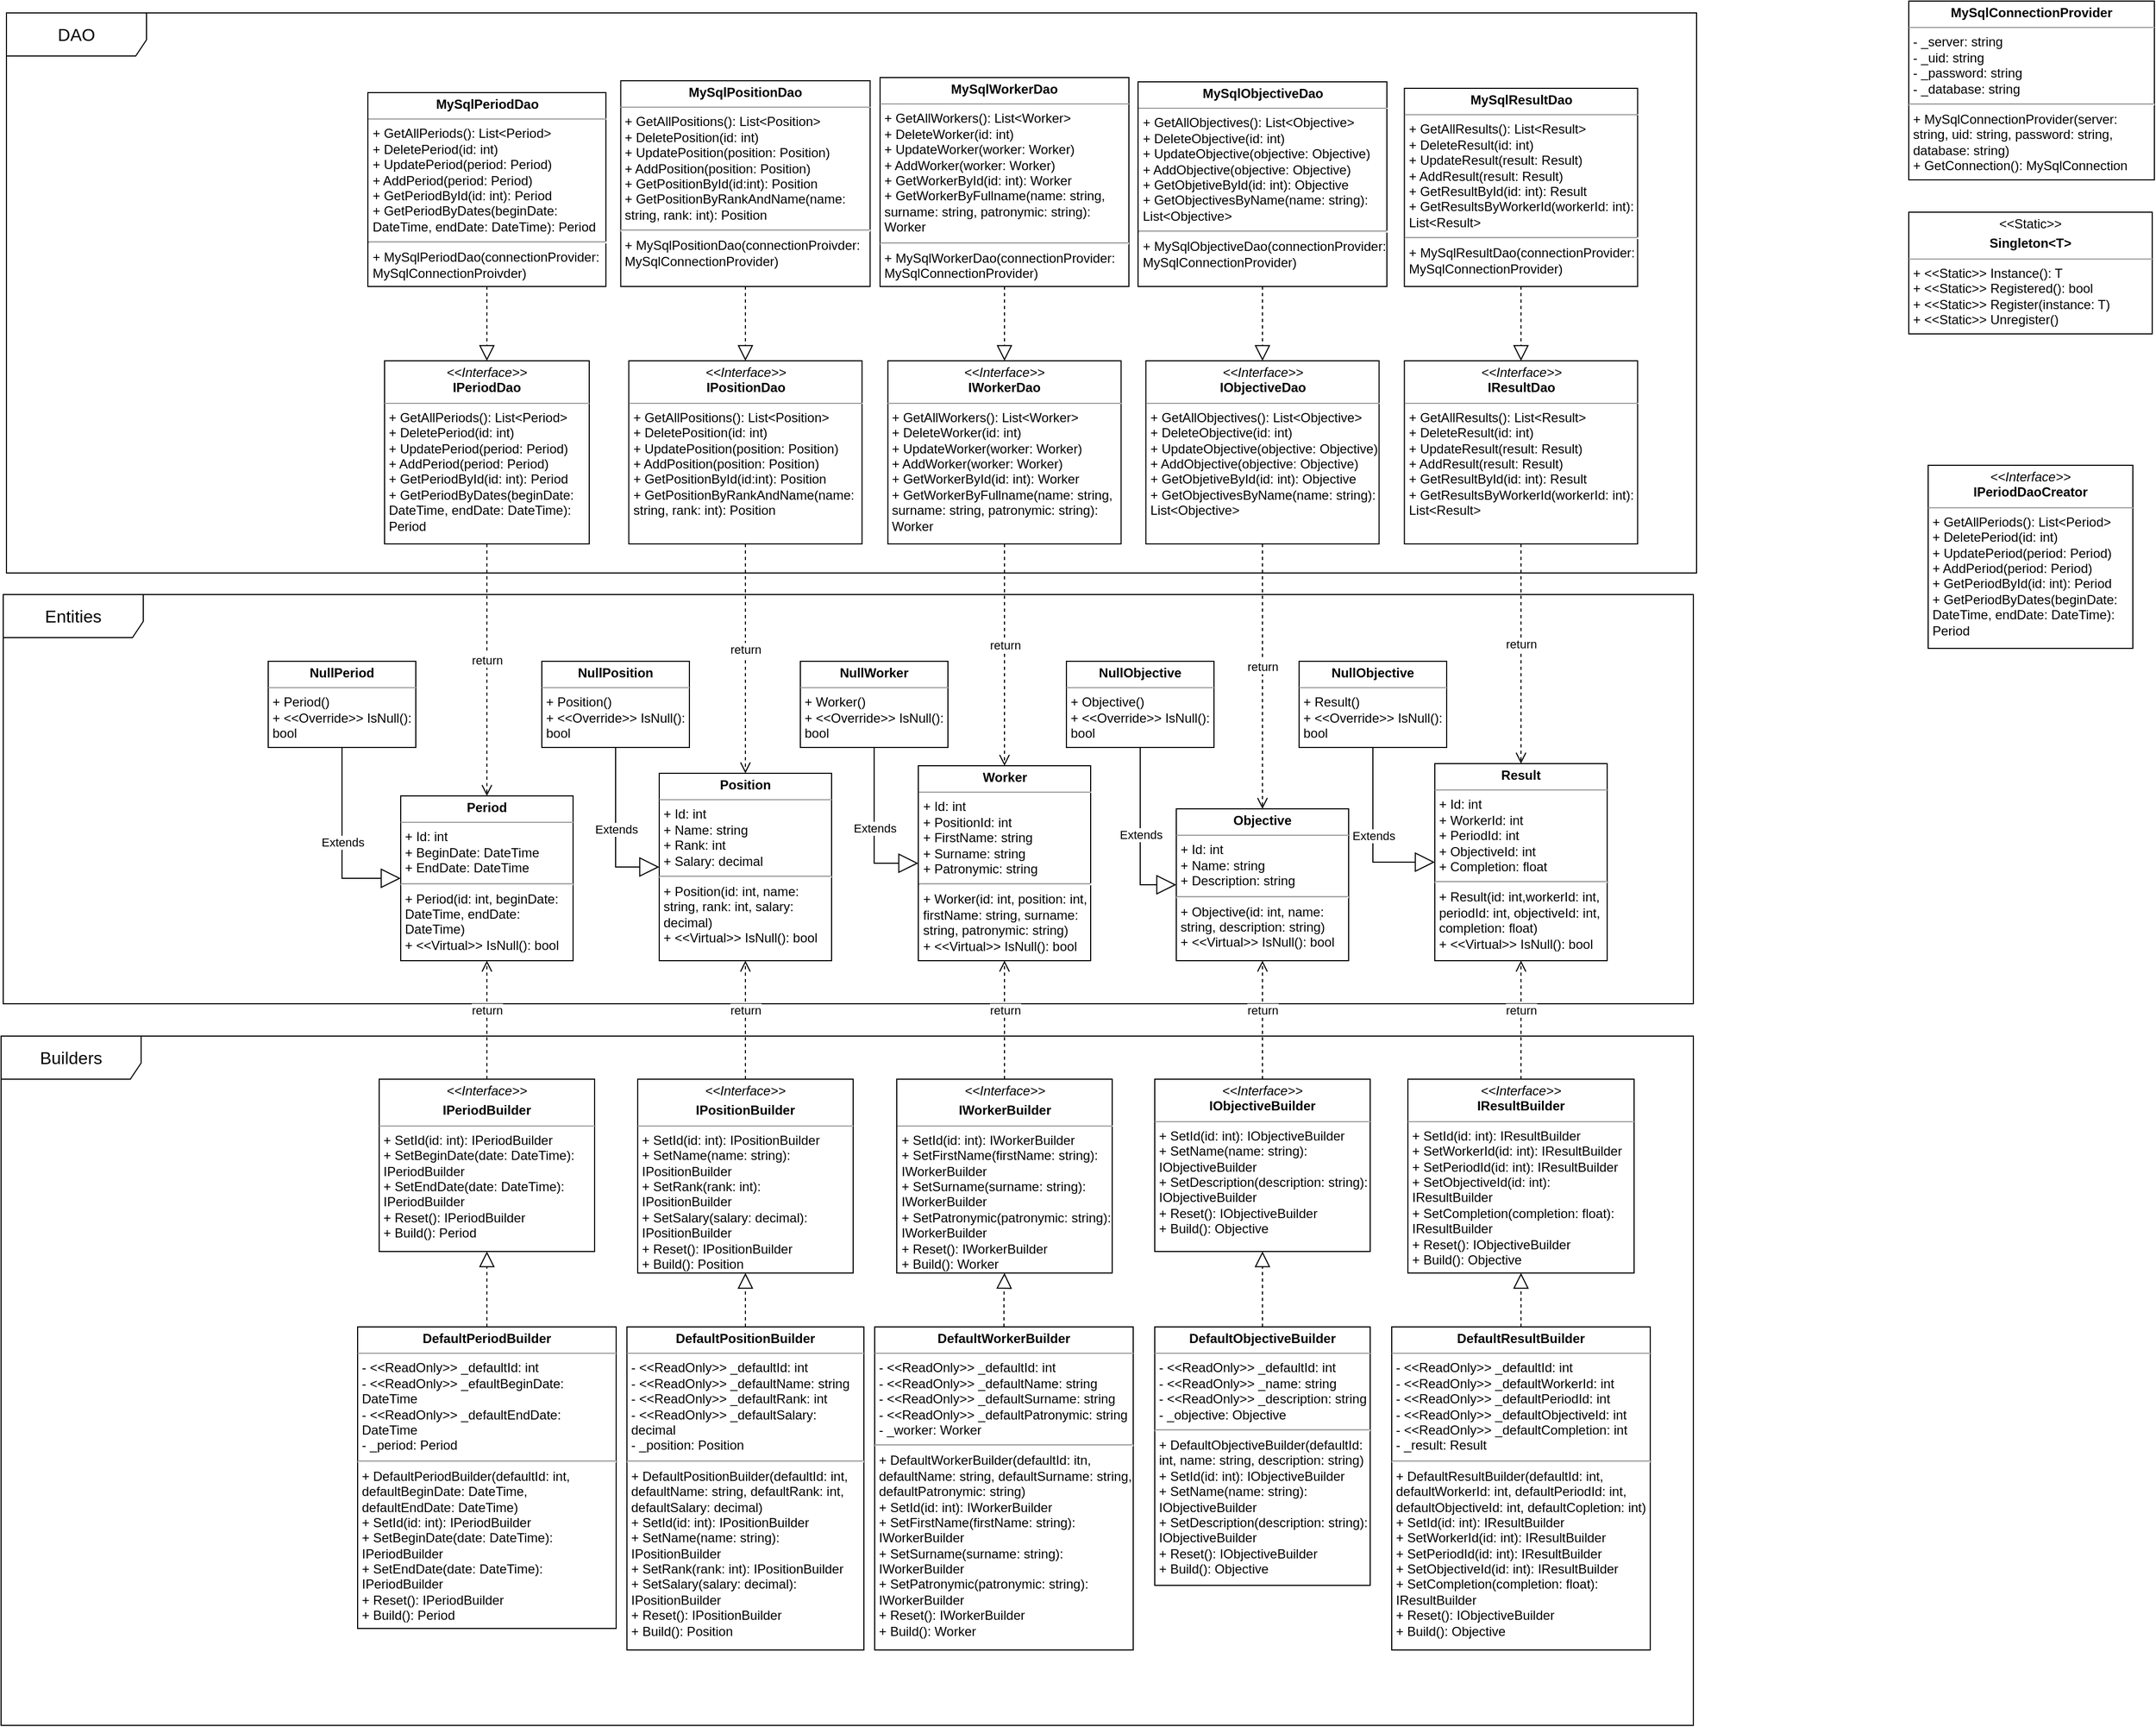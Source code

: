 <mxfile version="22.1.11" type="github">
  <diagram name="Страница — 1" id="qih0HeVdHAn_B9oH8GBS">
    <mxGraphModel dx="1185" dy="1801" grid="1" gridSize="10" guides="1" tooltips="1" connect="1" arrows="1" fold="1" page="1" pageScale="1" pageWidth="827" pageHeight="1169" math="0" shadow="0">
      <root>
        <mxCell id="0" />
        <mxCell id="1" parent="0" />
        <mxCell id="z6ik7qYl1S37W0Bwtu2p-1" value="&lt;font style=&quot;font-size: 16px;&quot;&gt;Entities&lt;/font&gt;" style="shape=umlFrame;whiteSpace=wrap;html=1;pointerEvents=0;width=130;height=40;" parent="1" vertex="1">
          <mxGeometry x="31" y="-10" width="1569" height="380" as="geometry" />
        </mxCell>
        <mxCell id="z6ik7qYl1S37W0Bwtu2p-2" value="&lt;p style=&quot;margin:0px;margin-top:4px;text-align:center;&quot;&gt;&lt;b&gt;Period&lt;/b&gt;&lt;/p&gt;&lt;hr size=&quot;1&quot;&gt;&lt;p style=&quot;margin:0px;margin-left:4px;&quot;&gt;+ Id: int&lt;/p&gt;&lt;p style=&quot;margin:0px;margin-left:4px;&quot;&gt;+ BeginDate: DateTime&lt;/p&gt;&lt;p style=&quot;margin:0px;margin-left:4px;&quot;&gt;+ EndDate: DateTime&lt;/p&gt;&lt;hr&gt;&lt;p style=&quot;margin:0px;margin-left:4px;&quot;&gt;+ Period(id: int, beginDate: DateTime, endDate: DateTime)&lt;/p&gt;&lt;p style=&quot;margin:0px;margin-left:4px;&quot;&gt;+ &amp;lt;&amp;lt;Virtual&amp;gt;&amp;gt; IsNull(): bool&lt;/p&gt;" style="verticalAlign=top;align=left;overflow=fill;fontSize=12;fontFamily=Helvetica;html=1;whiteSpace=wrap;" parent="1" vertex="1">
          <mxGeometry x="400" y="177" width="160" height="153" as="geometry" />
        </mxCell>
        <mxCell id="z6ik7qYl1S37W0Bwtu2p-3" value="&lt;p style=&quot;margin:0px;margin-top:4px;text-align:center;&quot;&gt;&lt;b&gt;Position&lt;/b&gt;&lt;/p&gt;&lt;hr size=&quot;1&quot;&gt;&lt;p style=&quot;margin:0px;margin-left:4px;&quot;&gt;+ Id: int&lt;/p&gt;&lt;p style=&quot;margin:0px;margin-left:4px;&quot;&gt;+ Name: string&lt;/p&gt;&lt;p style=&quot;margin:0px;margin-left:4px;&quot;&gt;+ Rank: int&lt;/p&gt;&lt;p style=&quot;margin:0px;margin-left:4px;&quot;&gt;+ Salary: decimal&lt;/p&gt;&lt;hr&gt;&lt;p style=&quot;margin:0px;margin-left:4px;&quot;&gt;+ Position(id: int, name: string, rank: int, salary: decimal)&lt;/p&gt;&lt;p style=&quot;margin:0px;margin-left:4px;&quot;&gt;+ &amp;lt;&amp;lt;Virtual&amp;gt;&amp;gt; IsNull(): bool&lt;/p&gt;" style="verticalAlign=top;align=left;overflow=fill;fontSize=12;fontFamily=Helvetica;html=1;whiteSpace=wrap;" parent="1" vertex="1">
          <mxGeometry x="640" y="156" width="160" height="174" as="geometry" />
        </mxCell>
        <mxCell id="z6ik7qYl1S37W0Bwtu2p-4" value="&lt;p style=&quot;margin:0px;margin-top:4px;text-align:center;&quot;&gt;&lt;b&gt;Objective&lt;/b&gt;&lt;/p&gt;&lt;hr size=&quot;1&quot;&gt;&lt;p style=&quot;margin:0px;margin-left:4px;&quot;&gt;+ Id: int&lt;/p&gt;&lt;p style=&quot;margin:0px;margin-left:4px;&quot;&gt;+ Name: string&lt;/p&gt;&lt;p style=&quot;margin:0px;margin-left:4px;&quot;&gt;+ Description: string&lt;/p&gt;&lt;hr&gt;&lt;p style=&quot;margin:0px;margin-left:4px;&quot;&gt;+ Objective(id: int, name: string, description: string)&lt;/p&gt;&lt;p style=&quot;margin:0px;margin-left:4px;&quot;&gt;+ &amp;lt;&amp;lt;Virtual&amp;gt;&amp;gt; IsNull(): bool&lt;/p&gt;&lt;p style=&quot;margin:0px;margin-left:4px;&quot;&gt;&lt;br&gt;&lt;/p&gt;" style="verticalAlign=top;align=left;overflow=fill;fontSize=12;fontFamily=Helvetica;html=1;whiteSpace=wrap;" parent="1" vertex="1">
          <mxGeometry x="1120" y="189" width="160" height="141" as="geometry" />
        </mxCell>
        <mxCell id="z6ik7qYl1S37W0Bwtu2p-5" value="&lt;p style=&quot;margin:0px;margin-top:4px;text-align:center;&quot;&gt;&lt;b&gt;Worker&lt;/b&gt;&lt;/p&gt;&lt;hr size=&quot;1&quot;&gt;&lt;p style=&quot;margin:0px;margin-left:4px;&quot;&gt;+ Id: int&lt;/p&gt;&lt;p style=&quot;margin:0px;margin-left:4px;&quot;&gt;+ PositionId: int&lt;/p&gt;&lt;p style=&quot;margin:0px;margin-left:4px;&quot;&gt;+ FirstName: string&lt;/p&gt;&lt;p style=&quot;margin:0px;margin-left:4px;&quot;&gt;+ Surname: string&lt;/p&gt;&lt;p style=&quot;margin:0px;margin-left:4px;&quot;&gt;+ Patronymic: string&lt;/p&gt;&lt;hr&gt;&lt;p style=&quot;margin:0px;margin-left:4px;&quot;&gt;+ Worker(id: int, position: int, firstName: string, surname: string, patronymic: string)&lt;/p&gt;&lt;p style=&quot;margin:0px;margin-left:4px;&quot;&gt;+ &amp;lt;&amp;lt;Virtual&amp;gt;&amp;gt; IsNull(): bool&lt;/p&gt;" style="verticalAlign=top;align=left;overflow=fill;fontSize=12;fontFamily=Helvetica;html=1;whiteSpace=wrap;" parent="1" vertex="1">
          <mxGeometry x="880.5" y="149" width="160" height="181" as="geometry" />
        </mxCell>
        <mxCell id="z6ik7qYl1S37W0Bwtu2p-6" value="&lt;font style=&quot;font-size: 16px;&quot;&gt;Builders&lt;/font&gt;" style="shape=umlFrame;whiteSpace=wrap;html=1;pointerEvents=0;width=130;height=40;" parent="1" vertex="1">
          <mxGeometry x="29" y="400" width="1571" height="640" as="geometry" />
        </mxCell>
        <mxCell id="z6ik7qYl1S37W0Bwtu2p-7" value="&lt;p style=&quot;margin:0px;margin-top:4px;text-align:center;&quot;&gt;&lt;i style=&quot;border-color: var(--border-color);&quot;&gt;&amp;lt;&amp;lt;Interface&amp;gt;&amp;gt;&lt;/i&gt;&lt;b&gt;&lt;br&gt;&lt;/b&gt;&lt;/p&gt;&lt;p style=&quot;margin:0px;margin-top:4px;text-align:center;&quot;&gt;&lt;b&gt;IPeriodBuilder&lt;/b&gt;&lt;/p&gt;&lt;hr size=&quot;1&quot;&gt;&lt;p style=&quot;margin:0px;margin-left:4px;&quot;&gt;+ SetId(id: int): IPeriodBuilder&lt;/p&gt;&lt;p style=&quot;margin:0px;margin-left:4px;&quot;&gt;+ SetBeginDate(date: DateTime): IPeriodBuilder&lt;/p&gt;&lt;p style=&quot;margin:0px;margin-left:4px;&quot;&gt;+ SetEndDate(date: DateTime): IPeriodBuilder&lt;/p&gt;&lt;p style=&quot;margin:0px;margin-left:4px;&quot;&gt;+ Reset(): IPeriodBuilder&lt;/p&gt;&lt;p style=&quot;margin:0px;margin-left:4px;&quot;&gt;+ Build(): Period&lt;/p&gt;" style="verticalAlign=top;align=left;overflow=fill;fontSize=12;fontFamily=Helvetica;html=1;whiteSpace=wrap;" parent="1" vertex="1">
          <mxGeometry x="380" y="440" width="200" height="160" as="geometry" />
        </mxCell>
        <mxCell id="z6ik7qYl1S37W0Bwtu2p-8" value="&lt;p style=&quot;margin:0px;margin-top:4px;text-align:center;&quot;&gt;&lt;i style=&quot;border-color: var(--border-color);&quot;&gt;&amp;lt;&amp;lt;Interface&amp;gt;&amp;gt;&lt;/i&gt;&lt;b&gt;&lt;br&gt;&lt;/b&gt;&lt;/p&gt;&lt;p style=&quot;margin:0px;margin-top:4px;text-align:center;&quot;&gt;&lt;b&gt;IPositionBuilder&lt;/b&gt;&lt;/p&gt;&lt;hr size=&quot;1&quot;&gt;&lt;p style=&quot;margin:0px;margin-left:4px;&quot;&gt;+ SetId(id: int): IPositionBuilder&lt;/p&gt;&lt;p style=&quot;margin:0px;margin-left:4px;&quot;&gt;+ SetName(name: string): IPositionBuilder&lt;/p&gt;&lt;p style=&quot;margin:0px;margin-left:4px;&quot;&gt;+ SetRank(rank: int): IPositionBuilder&lt;/p&gt;&lt;p style=&quot;margin:0px;margin-left:4px;&quot;&gt;+ SetSalary(salary: decimal): IPositionBuilder&lt;/p&gt;&lt;p style=&quot;margin:0px;margin-left:4px;&quot;&gt;+ Reset(): IPositionBuilder&lt;/p&gt;&lt;p style=&quot;margin:0px;margin-left:4px;&quot;&gt;+ Build(): Position&lt;/p&gt;" style="verticalAlign=top;align=left;overflow=fill;fontSize=12;fontFamily=Helvetica;html=1;whiteSpace=wrap;" parent="1" vertex="1">
          <mxGeometry x="620" y="440" width="200" height="180" as="geometry" />
        </mxCell>
        <mxCell id="z6ik7qYl1S37W0Bwtu2p-9" value="return" style="html=1;verticalAlign=bottom;endArrow=open;dashed=1;endSize=8;rounded=0;exitX=0.5;exitY=0;exitDx=0;exitDy=0;entryX=0.5;entryY=1;entryDx=0;entryDy=0;edgeStyle=orthogonalEdgeStyle;" parent="1" source="z6ik7qYl1S37W0Bwtu2p-7" target="z6ik7qYl1S37W0Bwtu2p-2" edge="1">
          <mxGeometry relative="1" as="geometry">
            <mxPoint x="450" y="370" as="sourcePoint" />
            <mxPoint x="370" y="370" as="targetPoint" />
          </mxGeometry>
        </mxCell>
        <mxCell id="z6ik7qYl1S37W0Bwtu2p-10" value="&lt;p style=&quot;margin:0px;margin-top:4px;text-align:center;&quot;&gt;&lt;i style=&quot;border-color: var(--border-color);&quot;&gt;&amp;lt;&amp;lt;Interface&amp;gt;&amp;gt;&lt;/i&gt;&lt;b&gt;&lt;br&gt;&lt;/b&gt;&lt;/p&gt;&lt;p style=&quot;margin:0px;margin-top:4px;text-align:center;&quot;&gt;&lt;b&gt;IWorkerBuilder&lt;/b&gt;&lt;/p&gt;&lt;hr size=&quot;1&quot;&gt;&lt;p style=&quot;margin:0px;margin-left:4px;&quot;&gt;+ SetId(id: int): IWorkerBuilder&lt;/p&gt;&lt;p style=&quot;margin:0px;margin-left:4px;&quot;&gt;+ SetFirstName(firstName: string): IWorkerBuilder&lt;/p&gt;&lt;p style=&quot;margin:0px;margin-left:4px;&quot;&gt;+ SetSurname(surname: string): IWorkerBuilder&lt;/p&gt;&lt;p style=&quot;margin:0px;margin-left:4px;&quot;&gt;+ SetPatronymic(patronymic: string): IWorkerBuilder&lt;/p&gt;&lt;p style=&quot;margin:0px;margin-left:4px;&quot;&gt;+ Reset(): IWorkerBuilder&lt;/p&gt;&lt;p style=&quot;margin:0px;margin-left:4px;&quot;&gt;+ Build(): Worker&lt;/p&gt;" style="verticalAlign=top;align=left;overflow=fill;fontSize=12;fontFamily=Helvetica;html=1;whiteSpace=wrap;" parent="1" vertex="1">
          <mxGeometry x="860.5" y="440" width="200" height="180" as="geometry" />
        </mxCell>
        <mxCell id="z6ik7qYl1S37W0Bwtu2p-11" value="&lt;p style=&quot;margin:0px;margin-top:4px;text-align:center;&quot;&gt;&lt;i&gt;&amp;lt;&amp;lt;Interface&amp;gt;&amp;gt;&lt;/i&gt;&lt;br&gt;&lt;b&gt;IObjectiveBuilder&lt;/b&gt;&lt;/p&gt;&lt;hr size=&quot;1&quot;&gt;&lt;p style=&quot;margin:0px;margin-left:4px;&quot;&gt;+ SetId(id: int): IObjectiveBuilder&lt;/p&gt;&lt;p style=&quot;margin:0px;margin-left:4px;&quot;&gt;+ SetName(name: string): IObjectiveBuilder&amp;nbsp;&lt;/p&gt;&lt;p style=&quot;margin:0px;margin-left:4px;&quot;&gt;+ SetDescription(description: string): IObjectiveBuilder&lt;/p&gt;&lt;p style=&quot;margin:0px;margin-left:4px;&quot;&gt;+ Reset(): IObjectiveBuilder&lt;/p&gt;&lt;p style=&quot;margin:0px;margin-left:4px;&quot;&gt;+ Build(): Objective&lt;/p&gt;" style="verticalAlign=top;align=left;overflow=fill;fontSize=12;fontFamily=Helvetica;html=1;whiteSpace=wrap;" parent="1" vertex="1">
          <mxGeometry x="1100" y="440" width="200" height="160" as="geometry" />
        </mxCell>
        <mxCell id="z6ik7qYl1S37W0Bwtu2p-12" value="return" style="html=1;verticalAlign=bottom;endArrow=open;dashed=1;endSize=8;rounded=0;entryX=0.5;entryY=1;entryDx=0;entryDy=0;exitX=0.5;exitY=0;exitDx=0;exitDy=0;edgeStyle=orthogonalEdgeStyle;" parent="1" source="z6ik7qYl1S37W0Bwtu2p-8" target="z6ik7qYl1S37W0Bwtu2p-3" edge="1">
          <mxGeometry relative="1" as="geometry">
            <mxPoint x="770" y="380" as="sourcePoint" />
            <mxPoint x="690" y="380" as="targetPoint" />
          </mxGeometry>
        </mxCell>
        <mxCell id="z6ik7qYl1S37W0Bwtu2p-13" value="return" style="html=1;verticalAlign=bottom;endArrow=open;dashed=1;endSize=8;rounded=0;entryX=0.5;entryY=1;entryDx=0;entryDy=0;exitX=0.5;exitY=0;exitDx=0;exitDy=0;edgeStyle=orthogonalEdgeStyle;" parent="1" source="z6ik7qYl1S37W0Bwtu2p-10" target="z6ik7qYl1S37W0Bwtu2p-5" edge="1">
          <mxGeometry relative="1" as="geometry">
            <mxPoint x="1100" y="370" as="sourcePoint" />
            <mxPoint x="1020" y="370" as="targetPoint" />
          </mxGeometry>
        </mxCell>
        <mxCell id="z6ik7qYl1S37W0Bwtu2p-17" value="return" style="html=1;verticalAlign=bottom;endArrow=open;dashed=1;endSize=8;rounded=0;entryX=0.5;entryY=1;entryDx=0;entryDy=0;exitX=0.5;exitY=0;exitDx=0;exitDy=0;edgeStyle=orthogonalEdgeStyle;" parent="1" source="z6ik7qYl1S37W0Bwtu2p-11" target="z6ik7qYl1S37W0Bwtu2p-4" edge="1">
          <mxGeometry relative="1" as="geometry">
            <mxPoint x="1330" y="370" as="sourcePoint" />
            <mxPoint x="1250" y="370" as="targetPoint" />
          </mxGeometry>
        </mxCell>
        <mxCell id="xKmKN3CruhW7F5drKo0u-1" value="&lt;p style=&quot;margin:0px;margin-top:4px;text-align:center;&quot;&gt;&lt;b&gt;Result&lt;/b&gt;&lt;/p&gt;&lt;hr size=&quot;1&quot;&gt;&lt;p style=&quot;margin:0px;margin-left:4px;&quot;&gt;+ Id: int&lt;/p&gt;&lt;p style=&quot;margin:0px;margin-left:4px;&quot;&gt;+ WorkerId: int&lt;/p&gt;&lt;p style=&quot;margin:0px;margin-left:4px;&quot;&gt;+ PeriodId: int&lt;/p&gt;&lt;p style=&quot;margin:0px;margin-left:4px;&quot;&gt;+ ObjectiveId: int&lt;/p&gt;&lt;p style=&quot;margin:0px;margin-left:4px;&quot;&gt;+ Completion: float&lt;/p&gt;&lt;hr&gt;&lt;p style=&quot;margin:0px;margin-left:4px;&quot;&gt;+ Result(id: int,workerId: int, periodId: int, objectiveId: int, completion: float)&lt;/p&gt;&lt;p style=&quot;margin:0px;margin-left:4px;&quot;&gt;+ &amp;lt;&amp;lt;Virtual&amp;gt;&amp;gt; IsNull(): bool&lt;/p&gt;&lt;p style=&quot;margin:0px;margin-left:4px;&quot;&gt;&lt;br&gt;&lt;/p&gt;" style="verticalAlign=top;align=left;overflow=fill;fontSize=12;fontFamily=Helvetica;html=1;whiteSpace=wrap;" vertex="1" parent="1">
          <mxGeometry x="1360" y="147" width="160" height="183" as="geometry" />
        </mxCell>
        <mxCell id="xKmKN3CruhW7F5drKo0u-2" value="&lt;p style=&quot;margin:0px;margin-top:4px;text-align:center;&quot;&gt;&lt;i&gt;&amp;lt;&amp;lt;Interface&amp;gt;&amp;gt;&lt;/i&gt;&lt;br&gt;&lt;b&gt;IResultBuilder&lt;/b&gt;&lt;/p&gt;&lt;hr size=&quot;1&quot;&gt;&lt;p style=&quot;margin:0px;margin-left:4px;&quot;&gt;+ SetId(id: int): IResultBuilder&lt;/p&gt;&lt;p style=&quot;margin:0px;margin-left:4px;&quot;&gt;+ SetWorkerId(id: int): IResultBuilder&lt;/p&gt;&lt;p style=&quot;margin:0px;margin-left:4px;&quot;&gt;+ SetPeriodId(id: int): IResultBuilder&lt;/p&gt;&lt;p style=&quot;margin:0px;margin-left:4px;&quot;&gt;+ SetObjectiveId(id: int): IResultBuilder&lt;/p&gt;&lt;p style=&quot;margin:0px;margin-left:4px;&quot;&gt;+ SetCompletion(completion: float): IResultBuilder&lt;/p&gt;&lt;p style=&quot;margin:0px;margin-left:4px;&quot;&gt;+ Reset(): IObjectiveBuilder&lt;/p&gt;&lt;p style=&quot;margin:0px;margin-left:4px;&quot;&gt;+ Build(): Objective&lt;/p&gt;" style="verticalAlign=top;align=left;overflow=fill;fontSize=12;fontFamily=Helvetica;html=1;whiteSpace=wrap;" vertex="1" parent="1">
          <mxGeometry x="1335" y="440" width="210" height="180" as="geometry" />
        </mxCell>
        <mxCell id="xKmKN3CruhW7F5drKo0u-3" value="return" style="html=1;verticalAlign=bottom;endArrow=open;dashed=1;endSize=8;rounded=0;entryX=0.5;entryY=1;entryDx=0;entryDy=0;exitX=0.5;exitY=0;exitDx=0;exitDy=0;edgeStyle=orthogonalEdgeStyle;" edge="1" parent="1" source="xKmKN3CruhW7F5drKo0u-2" target="xKmKN3CruhW7F5drKo0u-1">
          <mxGeometry relative="1" as="geometry">
            <mxPoint x="1210" y="450" as="sourcePoint" />
            <mxPoint x="1210" y="240" as="targetPoint" />
          </mxGeometry>
        </mxCell>
        <mxCell id="xKmKN3CruhW7F5drKo0u-4" value="&lt;p style=&quot;margin:0px;margin-top:4px;text-align:center;&quot;&gt;&lt;b style=&quot;background-color: initial;&quot;&gt;DefaultPeriodBuilder&lt;/b&gt;&lt;br&gt;&lt;/p&gt;&lt;hr size=&quot;1&quot;&gt;&lt;p style=&quot;margin:0px;margin-left:4px;&quot;&gt;- &amp;lt;&amp;lt;ReadOnly&amp;gt;&amp;gt; _defaultId: int&lt;/p&gt;&lt;p style=&quot;margin:0px;margin-left:4px;&quot;&gt;- &amp;lt;&amp;lt;ReadOnly&amp;gt;&amp;gt; _efaultBeginDate: DateTime&lt;/p&gt;&lt;p style=&quot;margin:0px;margin-left:4px;&quot;&gt;- &amp;lt;&amp;lt;ReadOnly&amp;gt;&amp;gt; _defaultEndDate: DateTime&lt;/p&gt;&lt;p style=&quot;margin:0px;margin-left:4px;&quot;&gt;- _period: Period&lt;/p&gt;&lt;hr&gt;&lt;p style=&quot;margin:0px;margin-left:4px;&quot;&gt;+ DefaultPeriodBuilder(defaultId: int, defaultBeginDate: DateTime, defaultEndDate: DateTime)&lt;/p&gt;&lt;p style=&quot;margin:0px;margin-left:4px;&quot;&gt;+ SetId(id: int): IPeriodBuilder&lt;/p&gt;&lt;p style=&quot;margin:0px;margin-left:4px;&quot;&gt;+ SetBeginDate(date: DateTime): IPeriodBuilder&lt;/p&gt;&lt;p style=&quot;margin:0px;margin-left:4px;&quot;&gt;+ SetEndDate(date: DateTime): IPeriodBuilder&lt;/p&gt;&lt;p style=&quot;margin:0px;margin-left:4px;&quot;&gt;+ Reset(): IPeriodBuilder&lt;/p&gt;&lt;p style=&quot;margin:0px;margin-left:4px;&quot;&gt;+ Build(): Period&lt;/p&gt;" style="verticalAlign=top;align=left;overflow=fill;fontSize=12;fontFamily=Helvetica;html=1;whiteSpace=wrap;" vertex="1" parent="1">
          <mxGeometry x="360" y="670" width="240" height="280" as="geometry" />
        </mxCell>
        <mxCell id="xKmKN3CruhW7F5drKo0u-5" value="&lt;p style=&quot;margin:0px;margin-top:4px;text-align:center;&quot;&gt;&lt;b style=&quot;background-color: initial;&quot;&gt;DefaultPositionBuilder&lt;/b&gt;&lt;br&gt;&lt;/p&gt;&lt;hr size=&quot;1&quot;&gt;&lt;p style=&quot;margin:0px;margin-left:4px;&quot;&gt;- &amp;lt;&amp;lt;ReadOnly&amp;gt;&amp;gt; _defaultId: int&lt;/p&gt;&lt;p style=&quot;margin:0px;margin-left:4px;&quot;&gt;- &amp;lt;&amp;lt;ReadOnly&amp;gt;&amp;gt; _defaultName: string&lt;/p&gt;&lt;p style=&quot;margin:0px;margin-left:4px;&quot;&gt;- &amp;lt;&amp;lt;ReadOnly&amp;gt;&amp;gt; _defaultRank: int&lt;/p&gt;&lt;p style=&quot;margin:0px;margin-left:4px;&quot;&gt;- &amp;lt;&amp;lt;ReadOnly&amp;gt;&amp;gt; _defaultSalary: decimal&lt;/p&gt;&lt;p style=&quot;margin:0px;margin-left:4px;&quot;&gt;- _position: Position&lt;/p&gt;&lt;hr&gt;&lt;p style=&quot;margin:0px;margin-left:4px;&quot;&gt;+ DefaultPositionBuilder(defaultId: int, defaultName: string, defaultRank: int, defaultSalary: decimal)&lt;/p&gt;&lt;p style=&quot;margin:0px;margin-left:4px;&quot;&gt;+ SetId(id: int): IPositionBuilder&lt;/p&gt;&lt;p style=&quot;margin:0px;margin-left:4px;&quot;&gt;+ SetName(name: string): IPositionBuilder&lt;/p&gt;&lt;p style=&quot;margin:0px;margin-left:4px;&quot;&gt;+ SetRank(rank: int): IPositionBuilder&lt;/p&gt;&lt;p style=&quot;margin:0px;margin-left:4px;&quot;&gt;+ SetSalary(salary: decimal): IPositionBuilder&lt;/p&gt;&lt;p style=&quot;margin:0px;margin-left:4px;&quot;&gt;+ Reset(): IPositionBuilder&lt;/p&gt;&lt;p style=&quot;margin:0px;margin-left:4px;&quot;&gt;+ Build(): Position&lt;/p&gt;" style="verticalAlign=top;align=left;overflow=fill;fontSize=12;fontFamily=Helvetica;html=1;whiteSpace=wrap;" vertex="1" parent="1">
          <mxGeometry x="610" y="670" width="220" height="300" as="geometry" />
        </mxCell>
        <mxCell id="xKmKN3CruhW7F5drKo0u-7" value="&lt;p style=&quot;margin:0px;margin-top:4px;text-align:center;&quot;&gt;&lt;b style=&quot;background-color: initial;&quot;&gt;DefaultWorkerBuilder&lt;/b&gt;&lt;br&gt;&lt;/p&gt;&lt;hr size=&quot;1&quot;&gt;&lt;p style=&quot;margin:0px;margin-left:4px;&quot;&gt;- &amp;lt;&amp;lt;ReadOnly&amp;gt;&amp;gt; _defaultId: int&lt;/p&gt;&lt;p style=&quot;margin:0px;margin-left:4px;&quot;&gt;- &amp;lt;&amp;lt;ReadOnly&amp;gt;&amp;gt; _defaultName: string&lt;/p&gt;&lt;p style=&quot;margin:0px;margin-left:4px;&quot;&gt;- &amp;lt;&amp;lt;ReadOnly&amp;gt;&amp;gt; _defaultSurname: string&lt;/p&gt;&lt;p style=&quot;margin:0px;margin-left:4px;&quot;&gt;- &amp;lt;&amp;lt;ReadOnly&amp;gt;&amp;gt; _defaultPatronymic: string&lt;/p&gt;&lt;p style=&quot;margin:0px;margin-left:4px;&quot;&gt;- _worker: Worker&lt;/p&gt;&lt;hr&gt;&lt;p style=&quot;margin:0px;margin-left:4px;&quot;&gt;+ DefaultWorkerBuilder(defaultId: itn, defaultName: string, defaultSurname: string, defaultPatronymic: string)&lt;br&gt;+ SetId(id: int): IWorkerBuilder&lt;/p&gt;&lt;p style=&quot;margin:0px;margin-left:4px;&quot;&gt;+ SetFirstName(firstName: string): IWorkerBuilder&lt;/p&gt;&lt;p style=&quot;margin:0px;margin-left:4px;&quot;&gt;+ SetSurname(surname: string): IWorkerBuilder&lt;/p&gt;&lt;p style=&quot;margin:0px;margin-left:4px;&quot;&gt;+ SetPatronymic(patronymic: string): IWorkerBuilder&lt;/p&gt;&lt;p style=&quot;margin:0px;margin-left:4px;&quot;&gt;+ Reset(): IWorkerBuilder&lt;/p&gt;&lt;p style=&quot;margin:0px;margin-left:4px;&quot;&gt;+ Build(): Worker&lt;/p&gt;" style="verticalAlign=top;align=left;overflow=fill;fontSize=12;fontFamily=Helvetica;html=1;whiteSpace=wrap;" vertex="1" parent="1">
          <mxGeometry x="840" y="670" width="240" height="300" as="geometry" />
        </mxCell>
        <mxCell id="xKmKN3CruhW7F5drKo0u-11" value="&lt;p style=&quot;margin:0px;margin-top:4px;text-align:center;&quot;&gt;&lt;b&gt;DefaultObjectiveBuilder&lt;/b&gt;&lt;/p&gt;&lt;hr size=&quot;1&quot;&gt;&lt;p style=&quot;margin:0px;margin-left:4px;&quot;&gt;- &amp;lt;&amp;lt;ReadOnly&amp;gt;&amp;gt; _defaultId: int&lt;/p&gt;&lt;p style=&quot;margin:0px;margin-left:4px;&quot;&gt;- &amp;lt;&amp;lt;ReadOnly&amp;gt;&amp;gt; _name: string&lt;/p&gt;&lt;p style=&quot;margin:0px;margin-left:4px;&quot;&gt;- &amp;lt;&amp;lt;ReadOnly&amp;gt;&amp;gt; _description: string&lt;/p&gt;&lt;p style=&quot;margin:0px;margin-left:4px;&quot;&gt;- _objective: Objective&lt;/p&gt;&lt;hr&gt;&lt;p style=&quot;margin:0px;margin-left:4px;&quot;&gt;+ DefaultObjectiveBuilder(defaultId: int, name: string, description: string)&lt;/p&gt;&lt;p style=&quot;margin:0px;margin-left:4px;&quot;&gt;+ SetId(id: int): IObjectiveBuilder&lt;/p&gt;&lt;p style=&quot;margin:0px;margin-left:4px;&quot;&gt;+ SetName(name: string): IObjectiveBuilder&amp;nbsp;&lt;/p&gt;&lt;p style=&quot;margin:0px;margin-left:4px;&quot;&gt;+ SetDescription(description: string): IObjectiveBuilder&lt;/p&gt;&lt;p style=&quot;margin:0px;margin-left:4px;&quot;&gt;+ Reset(): IObjectiveBuilder&lt;/p&gt;&lt;p style=&quot;margin:0px;margin-left:4px;&quot;&gt;+ Build(): Objective&lt;/p&gt;" style="verticalAlign=top;align=left;overflow=fill;fontSize=12;fontFamily=Helvetica;html=1;whiteSpace=wrap;" vertex="1" parent="1">
          <mxGeometry x="1100" y="670" width="200" height="240" as="geometry" />
        </mxCell>
        <mxCell id="xKmKN3CruhW7F5drKo0u-13" value="&lt;p style=&quot;margin:0px;margin-top:4px;text-align:center;&quot;&gt;&lt;b&gt;DefaultResultBuilder&lt;/b&gt;&lt;/p&gt;&lt;hr size=&quot;1&quot;&gt;&lt;p style=&quot;margin:0px;margin-left:4px;&quot;&gt;- &amp;lt;&amp;lt;ReadOnly&amp;gt;&amp;gt; _defaultId: int&lt;/p&gt;&lt;p style=&quot;margin:0px;margin-left:4px;&quot;&gt;- &amp;lt;&amp;lt;ReadOnly&amp;gt;&amp;gt; _defaultWorkerId: int&lt;/p&gt;&lt;p style=&quot;margin:0px;margin-left:4px;&quot;&gt;- &amp;lt;&amp;lt;ReadOnly&amp;gt;&amp;gt; _defaultPeriodId: int&lt;/p&gt;&lt;p style=&quot;margin:0px;margin-left:4px;&quot;&gt;- &amp;lt;&amp;lt;ReadOnly&amp;gt;&amp;gt; _defaultObjectiveId: int&lt;/p&gt;&lt;p style=&quot;margin:0px;margin-left:4px;&quot;&gt;- &amp;lt;&amp;lt;ReadOnly&amp;gt;&amp;gt; _defaultCompletion: int&lt;/p&gt;&lt;p style=&quot;margin:0px;margin-left:4px;&quot;&gt;- _result: Result&lt;/p&gt;&lt;hr&gt;&lt;p style=&quot;margin:0px;margin-left:4px;&quot;&gt;+ DefaultResultBuilder(defaultId: int, defaultWorkerId: int, defaultPeriodId: int, defaultObjectiveId: int, defaultCopletion: int)&lt;/p&gt;&lt;p style=&quot;margin:0px;margin-left:4px;&quot;&gt;+ SetId(id: int): IResultBuilder&lt;/p&gt;&lt;p style=&quot;margin:0px;margin-left:4px;&quot;&gt;+ SetWorkerId(id: int): IResultBuilder&lt;/p&gt;&lt;p style=&quot;margin:0px;margin-left:4px;&quot;&gt;+ SetPeriodId(id: int): IResultBuilder&lt;/p&gt;&lt;p style=&quot;margin:0px;margin-left:4px;&quot;&gt;+ SetObjectiveId(id: int): IResultBuilder&lt;/p&gt;&lt;p style=&quot;margin:0px;margin-left:4px;&quot;&gt;+ SetCompletion(completion: float): IResultBuilder&lt;/p&gt;&lt;p style=&quot;margin:0px;margin-left:4px;&quot;&gt;+ Reset(): IObjectiveBuilder&lt;/p&gt;&lt;p style=&quot;margin:0px;margin-left:4px;&quot;&gt;+ Build(): Objective&lt;/p&gt;" style="verticalAlign=top;align=left;overflow=fill;fontSize=12;fontFamily=Helvetica;html=1;whiteSpace=wrap;" vertex="1" parent="1">
          <mxGeometry x="1320" y="670" width="240" height="300" as="geometry" />
        </mxCell>
        <mxCell id="xKmKN3CruhW7F5drKo0u-15" value="&lt;p style=&quot;margin:0px;margin-top:4px;text-align:center;&quot;&gt;&lt;i&gt;&amp;lt;&amp;lt;Interface&amp;gt;&amp;gt;&lt;/i&gt;&lt;br&gt;&lt;b&gt;IPeriodDao&lt;/b&gt;&lt;/p&gt;&lt;hr size=&quot;1&quot;&gt;&lt;p style=&quot;margin:0px;margin-left:4px;&quot;&gt;+ GetAllPeriods(): List&amp;lt;Period&amp;gt;&lt;/p&gt;&lt;p style=&quot;margin:0px;margin-left:4px;&quot;&gt;+ DeletePeriod(id: int)&lt;/p&gt;&lt;p style=&quot;margin:0px;margin-left:4px;&quot;&gt;+ UpdatePeriod(period: Period)&lt;/p&gt;&lt;p style=&quot;margin:0px;margin-left:4px;&quot;&gt;+ AddPeriod(period: Period)&lt;/p&gt;&lt;p style=&quot;margin:0px;margin-left:4px;&quot;&gt;+ GetPeriodById(id: int): Period&lt;/p&gt;&lt;p style=&quot;margin:0px;margin-left:4px;&quot;&gt;+ GetPeriodByDates(beginDate: DateTime, endDate: DateTime): Period&lt;/p&gt;" style="verticalAlign=top;align=left;overflow=fill;fontSize=12;fontFamily=Helvetica;html=1;whiteSpace=wrap;" vertex="1" parent="1">
          <mxGeometry x="385" y="-227" width="190" height="170" as="geometry" />
        </mxCell>
        <mxCell id="xKmKN3CruhW7F5drKo0u-16" value="&lt;p style=&quot;margin:0px;margin-top:4px;text-align:center;&quot;&gt;&lt;i&gt;&amp;lt;&amp;lt;Interface&amp;gt;&amp;gt;&lt;/i&gt;&lt;br&gt;&lt;b&gt;IPositionDao&lt;/b&gt;&lt;/p&gt;&lt;hr size=&quot;1&quot;&gt;&lt;p style=&quot;margin:0px;margin-left:4px;&quot;&gt;+ GetAllPositions(): List&amp;lt;Position&amp;gt;&lt;/p&gt;&lt;p style=&quot;margin:0px;margin-left:4px;&quot;&gt;+ DeletePosition(id: int)&lt;/p&gt;&lt;p style=&quot;margin:0px;margin-left:4px;&quot;&gt;+ UpdatePosition(position: Position)&lt;/p&gt;&lt;p style=&quot;margin:0px;margin-left:4px;&quot;&gt;+ AddPosition(position: Position)&lt;/p&gt;&lt;p style=&quot;margin:0px;margin-left:4px;&quot;&gt;+ GetPositionById(id:int): Position&lt;/p&gt;&lt;p style=&quot;margin:0px;margin-left:4px;&quot;&gt;+ GetPositionByRankAndName(name: string, rank: int): Position&lt;/p&gt;" style="verticalAlign=top;align=left;overflow=fill;fontSize=12;fontFamily=Helvetica;html=1;whiteSpace=wrap;" vertex="1" parent="1">
          <mxGeometry x="611.75" y="-227" width="216.5" height="170" as="geometry" />
        </mxCell>
        <mxCell id="xKmKN3CruhW7F5drKo0u-18" value="&lt;p style=&quot;margin:0px;margin-top:4px;text-align:center;&quot;&gt;&lt;b&gt;NullPeriod&lt;/b&gt;&lt;/p&gt;&lt;hr size=&quot;1&quot;&gt;&lt;p style=&quot;margin:0px;margin-left:4px;&quot;&gt;+ Period()&lt;/p&gt;&lt;p style=&quot;margin:0px;margin-left:4px;&quot;&gt;+ &amp;lt;&amp;lt;Override&amp;gt;&amp;gt; IsNull(): bool&lt;/p&gt;" style="verticalAlign=top;align=left;overflow=fill;fontSize=12;fontFamily=Helvetica;html=1;whiteSpace=wrap;" vertex="1" parent="1">
          <mxGeometry x="277" y="52" width="137" height="80" as="geometry" />
        </mxCell>
        <mxCell id="xKmKN3CruhW7F5drKo0u-19" value="Extends" style="endArrow=block;endSize=16;endFill=0;html=1;rounded=0;exitX=0.5;exitY=1;exitDx=0;exitDy=0;entryX=0;entryY=0.5;entryDx=0;entryDy=0;edgeStyle=orthogonalEdgeStyle;" edge="1" parent="1" source="xKmKN3CruhW7F5drKo0u-18" target="z6ik7qYl1S37W0Bwtu2p-2">
          <mxGeometry width="160" relative="1" as="geometry">
            <mxPoint x="320" y="189" as="sourcePoint" />
            <mxPoint x="480" y="189" as="targetPoint" />
          </mxGeometry>
        </mxCell>
        <mxCell id="xKmKN3CruhW7F5drKo0u-20" value="&lt;p style=&quot;margin:0px;margin-top:4px;text-align:center;&quot;&gt;&lt;b&gt;NullPosition&lt;/b&gt;&lt;/p&gt;&lt;hr size=&quot;1&quot;&gt;&lt;p style=&quot;margin:0px;margin-left:4px;&quot;&gt;+ Position()&lt;/p&gt;&lt;p style=&quot;margin:0px;margin-left:4px;&quot;&gt;+ &amp;lt;&amp;lt;Override&amp;gt;&amp;gt; IsNull(): bool&lt;/p&gt;" style="verticalAlign=top;align=left;overflow=fill;fontSize=12;fontFamily=Helvetica;html=1;whiteSpace=wrap;" vertex="1" parent="1">
          <mxGeometry x="531" y="52" width="137" height="80" as="geometry" />
        </mxCell>
        <mxCell id="xKmKN3CruhW7F5drKo0u-21" value="Extends" style="endArrow=block;endSize=16;endFill=0;html=1;rounded=0;exitX=0.5;exitY=1;exitDx=0;exitDy=0;entryX=0;entryY=0.5;entryDx=0;entryDy=0;edgeStyle=orthogonalEdgeStyle;" edge="1" parent="1" source="xKmKN3CruhW7F5drKo0u-20" target="z6ik7qYl1S37W0Bwtu2p-3">
          <mxGeometry width="160" relative="1" as="geometry">
            <mxPoint x="355" y="155" as="sourcePoint" />
            <mxPoint x="410" y="264" as="targetPoint" />
          </mxGeometry>
        </mxCell>
        <mxCell id="xKmKN3CruhW7F5drKo0u-22" value="&lt;p style=&quot;margin:0px;margin-top:4px;text-align:center;&quot;&gt;&lt;b&gt;NullWorker&lt;/b&gt;&lt;/p&gt;&lt;hr size=&quot;1&quot;&gt;&lt;p style=&quot;margin:0px;margin-left:4px;&quot;&gt;+ Worker()&lt;/p&gt;&lt;p style=&quot;margin:0px;margin-left:4px;&quot;&gt;+ &amp;lt;&amp;lt;Override&amp;gt;&amp;gt; IsNull(): bool&lt;/p&gt;" style="verticalAlign=top;align=left;overflow=fill;fontSize=12;fontFamily=Helvetica;html=1;whiteSpace=wrap;" vertex="1" parent="1">
          <mxGeometry x="771" y="52" width="137" height="80" as="geometry" />
        </mxCell>
        <mxCell id="xKmKN3CruhW7F5drKo0u-23" value="Extends" style="endArrow=block;endSize=16;endFill=0;html=1;rounded=0;exitX=0.5;exitY=1;exitDx=0;exitDy=0;entryX=0;entryY=0.5;entryDx=0;entryDy=0;edgeStyle=orthogonalEdgeStyle;" edge="1" parent="1" source="xKmKN3CruhW7F5drKo0u-22" target="z6ik7qYl1S37W0Bwtu2p-5">
          <mxGeometry width="160" relative="1" as="geometry">
            <mxPoint x="610" y="142" as="sourcePoint" />
            <mxPoint x="650" y="253" as="targetPoint" />
          </mxGeometry>
        </mxCell>
        <mxCell id="xKmKN3CruhW7F5drKo0u-24" value="&lt;p style=&quot;margin:0px;margin-top:4px;text-align:center;&quot;&gt;&lt;b&gt;NullObjective&lt;/b&gt;&lt;/p&gt;&lt;hr size=&quot;1&quot;&gt;&lt;p style=&quot;margin:0px;margin-left:4px;&quot;&gt;+ Objective()&lt;/p&gt;&lt;p style=&quot;margin:0px;margin-left:4px;&quot;&gt;+ &amp;lt;&amp;lt;Override&amp;gt;&amp;gt; IsNull(): bool&lt;/p&gt;" style="verticalAlign=top;align=left;overflow=fill;fontSize=12;fontFamily=Helvetica;html=1;whiteSpace=wrap;" vertex="1" parent="1">
          <mxGeometry x="1018" y="52" width="137" height="80" as="geometry" />
        </mxCell>
        <mxCell id="xKmKN3CruhW7F5drKo0u-25" value="Extends" style="endArrow=block;endSize=16;endFill=0;html=1;rounded=0;exitX=0.5;exitY=1;exitDx=0;exitDy=0;entryX=0;entryY=0.5;entryDx=0;entryDy=0;edgeStyle=orthogonalEdgeStyle;" edge="1" parent="1" source="xKmKN3CruhW7F5drKo0u-24" target="z6ik7qYl1S37W0Bwtu2p-4">
          <mxGeometry width="160" relative="1" as="geometry">
            <mxPoint x="850" y="142" as="sourcePoint" />
            <mxPoint x="891" y="250" as="targetPoint" />
          </mxGeometry>
        </mxCell>
        <mxCell id="xKmKN3CruhW7F5drKo0u-26" value="&lt;p style=&quot;margin:0px;margin-top:4px;text-align:center;&quot;&gt;&lt;b&gt;NullObjective&lt;/b&gt;&lt;/p&gt;&lt;hr size=&quot;1&quot;&gt;&lt;p style=&quot;margin:0px;margin-left:4px;&quot;&gt;+ Result()&lt;/p&gt;&lt;p style=&quot;margin:0px;margin-left:4px;&quot;&gt;+ &amp;lt;&amp;lt;Override&amp;gt;&amp;gt; IsNull(): bool&lt;/p&gt;" style="verticalAlign=top;align=left;overflow=fill;fontSize=12;fontFamily=Helvetica;html=1;whiteSpace=wrap;" vertex="1" parent="1">
          <mxGeometry x="1234" y="52" width="137" height="80" as="geometry" />
        </mxCell>
        <mxCell id="xKmKN3CruhW7F5drKo0u-27" value="Extends" style="endArrow=block;endSize=16;endFill=0;html=1;rounded=0;exitX=0.5;exitY=1;exitDx=0;exitDy=0;entryX=0;entryY=0.5;entryDx=0;entryDy=0;edgeStyle=orthogonalEdgeStyle;" edge="1" parent="1" source="xKmKN3CruhW7F5drKo0u-26" target="xKmKN3CruhW7F5drKo0u-1">
          <mxGeometry width="160" relative="1" as="geometry">
            <mxPoint x="1097" y="142" as="sourcePoint" />
            <mxPoint x="1130" y="270" as="targetPoint" />
          </mxGeometry>
        </mxCell>
        <mxCell id="xKmKN3CruhW7F5drKo0u-28" value="&lt;p style=&quot;margin:0px;margin-top:4px;text-align:center;&quot;&gt;&lt;i&gt;&amp;lt;&amp;lt;Interface&amp;gt;&amp;gt;&lt;/i&gt;&lt;br&gt;&lt;b&gt;IWorkerDao&lt;/b&gt;&lt;/p&gt;&lt;hr size=&quot;1&quot;&gt;&lt;p style=&quot;margin:0px;margin-left:4px;&quot;&gt;+ GetAllWorkers(): List&amp;lt;Worker&amp;gt;&lt;/p&gt;&lt;p style=&quot;margin:0px;margin-left:4px;&quot;&gt;+ DeleteWorker(id: int)&lt;/p&gt;&lt;p style=&quot;margin:0px;margin-left:4px;&quot;&gt;+ UpdateWorker(worker: Worker)&lt;/p&gt;&lt;p style=&quot;margin:0px;margin-left:4px;&quot;&gt;+ AddWorker(worker: Worker)&lt;/p&gt;&lt;p style=&quot;margin:0px;margin-left:4px;&quot;&gt;+ GetWorkerById(id: int): Worker&lt;/p&gt;&lt;p style=&quot;margin:0px;margin-left:4px;&quot;&gt;+ GetWorkerByFullname(name: string, surname: string, patronymic: string): Worker&lt;/p&gt;" style="verticalAlign=top;align=left;overflow=fill;fontSize=12;fontFamily=Helvetica;html=1;whiteSpace=wrap;" vertex="1" parent="1">
          <mxGeometry x="852.25" y="-227" width="216.5" height="170" as="geometry" />
        </mxCell>
        <mxCell id="xKmKN3CruhW7F5drKo0u-29" value="&lt;p style=&quot;margin:0px;margin-top:4px;text-align:center;&quot;&gt;&lt;i&gt;&amp;lt;&amp;lt;Interface&amp;gt;&amp;gt;&lt;/i&gt;&lt;br&gt;&lt;b&gt;IObjectiveDao&lt;/b&gt;&lt;/p&gt;&lt;hr size=&quot;1&quot;&gt;&lt;p style=&quot;margin:0px;margin-left:4px;&quot;&gt;+ GetAllObjectives(): List&amp;lt;Objective&amp;gt;&lt;/p&gt;&lt;p style=&quot;margin:0px;margin-left:4px;&quot;&gt;+ DeleteObjective(id: int)&lt;/p&gt;&lt;p style=&quot;margin:0px;margin-left:4px;&quot;&gt;+ UpdateObjective(objective: Objective)&lt;/p&gt;&lt;p style=&quot;margin:0px;margin-left:4px;&quot;&gt;+ AddObjective(objective: Objective)&lt;/p&gt;&lt;p style=&quot;margin:0px;margin-left:4px;&quot;&gt;+ GetObjetiveById(id: int): Objective&lt;/p&gt;&lt;p style=&quot;margin:0px;margin-left:4px;&quot;&gt;+ GetObjectivesByName(name: string): List&amp;lt;Objective&amp;gt;&lt;/p&gt;" style="verticalAlign=top;align=left;overflow=fill;fontSize=12;fontFamily=Helvetica;html=1;whiteSpace=wrap;" vertex="1" parent="1">
          <mxGeometry x="1091.75" y="-227" width="216.5" height="170" as="geometry" />
        </mxCell>
        <mxCell id="xKmKN3CruhW7F5drKo0u-30" value="return" style="html=1;verticalAlign=bottom;endArrow=open;dashed=1;endSize=8;rounded=0;exitX=0.5;exitY=1;exitDx=0;exitDy=0;entryX=0.5;entryY=0;entryDx=0;entryDy=0;edgeStyle=orthogonalEdgeStyle;" edge="1" parent="1" source="xKmKN3CruhW7F5drKo0u-15" target="z6ik7qYl1S37W0Bwtu2p-2">
          <mxGeometry relative="1" as="geometry">
            <mxPoint x="538" y="-143" as="sourcePoint" />
            <mxPoint x="458" y="-143" as="targetPoint" />
          </mxGeometry>
        </mxCell>
        <mxCell id="xKmKN3CruhW7F5drKo0u-31" value="return" style="html=1;verticalAlign=bottom;endArrow=open;dashed=1;endSize=8;rounded=0;exitX=0.5;exitY=1;exitDx=0;exitDy=0;entryX=0.5;entryY=0;entryDx=0;entryDy=0;edgeStyle=orthogonalEdgeStyle;" edge="1" parent="1" source="xKmKN3CruhW7F5drKo0u-16" target="z6ik7qYl1S37W0Bwtu2p-3">
          <mxGeometry relative="1" as="geometry">
            <mxPoint x="490" y="-177" as="sourcePoint" />
            <mxPoint x="490" y="87" as="targetPoint" />
          </mxGeometry>
        </mxCell>
        <mxCell id="xKmKN3CruhW7F5drKo0u-32" value="return" style="html=1;verticalAlign=bottom;endArrow=open;dashed=1;endSize=8;rounded=0;exitX=0.5;exitY=1;exitDx=0;exitDy=0;entryX=0.5;entryY=0;entryDx=0;entryDy=0;edgeStyle=orthogonalEdgeStyle;" edge="1" parent="1" source="xKmKN3CruhW7F5drKo0u-28" target="z6ik7qYl1S37W0Bwtu2p-5">
          <mxGeometry relative="1" as="geometry">
            <mxPoint x="730" y="-177" as="sourcePoint" />
            <mxPoint x="730" y="66" as="targetPoint" />
          </mxGeometry>
        </mxCell>
        <mxCell id="xKmKN3CruhW7F5drKo0u-33" value="return" style="html=1;verticalAlign=bottom;endArrow=open;dashed=1;endSize=8;rounded=0;exitX=0.5;exitY=1;exitDx=0;exitDy=0;entryX=0.5;entryY=0;entryDx=0;entryDy=0;edgeStyle=orthogonalEdgeStyle;" edge="1" parent="1" source="xKmKN3CruhW7F5drKo0u-29" target="z6ik7qYl1S37W0Bwtu2p-4">
          <mxGeometry relative="1" as="geometry">
            <mxPoint x="971" y="-177" as="sourcePoint" />
            <mxPoint x="971" y="59" as="targetPoint" />
          </mxGeometry>
        </mxCell>
        <mxCell id="xKmKN3CruhW7F5drKo0u-34" value="&lt;p style=&quot;margin:0px;margin-top:4px;text-align:center;&quot;&gt;&lt;i&gt;&amp;lt;&amp;lt;Interface&amp;gt;&amp;gt;&lt;/i&gt;&lt;br&gt;&lt;b&gt;IResultDao&lt;/b&gt;&lt;/p&gt;&lt;hr size=&quot;1&quot;&gt;&lt;p style=&quot;margin:0px;margin-left:4px;&quot;&gt;+ GetAllResults(): List&amp;lt;Result&amp;gt;&lt;/p&gt;&lt;p style=&quot;margin:0px;margin-left:4px;&quot;&gt;+ DeleteResult(id: int)&lt;/p&gt;&lt;p style=&quot;margin:0px;margin-left:4px;&quot;&gt;+ UpdateResult(result: Result)&lt;/p&gt;&lt;p style=&quot;margin:0px;margin-left:4px;&quot;&gt;+ AddResult(result: Result)&lt;/p&gt;&lt;p style=&quot;margin:0px;margin-left:4px;&quot;&gt;+ GetResultById(id: int): Result&lt;/p&gt;&lt;p style=&quot;margin:0px;margin-left:4px;&quot;&gt;+ GetResultsByWorkerId(workerId: int): List&amp;lt;Result&amp;gt;&lt;/p&gt;" style="verticalAlign=top;align=left;overflow=fill;fontSize=12;fontFamily=Helvetica;html=1;whiteSpace=wrap;" vertex="1" parent="1">
          <mxGeometry x="1331.75" y="-227" width="216.5" height="170" as="geometry" />
        </mxCell>
        <mxCell id="xKmKN3CruhW7F5drKo0u-36" value="return" style="html=1;verticalAlign=bottom;endArrow=open;dashed=1;endSize=8;rounded=0;exitX=0.5;exitY=1;exitDx=0;exitDy=0;entryX=0.5;entryY=0;entryDx=0;entryDy=0;edgeStyle=orthogonalEdgeStyle;" edge="1" parent="1" source="xKmKN3CruhW7F5drKo0u-34" target="xKmKN3CruhW7F5drKo0u-1">
          <mxGeometry relative="1" as="geometry">
            <mxPoint x="1210" y="-177" as="sourcePoint" />
            <mxPoint x="1210" y="99" as="targetPoint" />
          </mxGeometry>
        </mxCell>
        <mxCell id="xKmKN3CruhW7F5drKo0u-37" value="&lt;p style=&quot;margin:0px;margin-top:4px;text-align:center;&quot;&gt;&lt;b&gt;MySqlConnectionProvider&lt;/b&gt;&lt;/p&gt;&lt;hr size=&quot;1&quot;&gt;&lt;p style=&quot;margin:0px;margin-left:4px;&quot;&gt;- _server: string&lt;/p&gt;&lt;p style=&quot;margin:0px;margin-left:4px;&quot;&gt;- _uid: string&lt;/p&gt;&lt;p style=&quot;margin:0px;margin-left:4px;&quot;&gt;- _password: string&lt;/p&gt;&lt;p style=&quot;margin:0px;margin-left:4px;&quot;&gt;- _database: string&lt;/p&gt;&lt;hr&gt;&lt;p style=&quot;margin:0px;margin-left:4px;&quot;&gt;+ MySqlConnectionProvider(server: string, uid: string, password: string, database: string)&lt;br&gt;+ GetConnection(): MySqlConnection&lt;/p&gt;" style="verticalAlign=top;align=left;overflow=fill;fontSize=12;fontFamily=Helvetica;html=1;whiteSpace=wrap;" vertex="1" parent="1">
          <mxGeometry x="1800" y="-561" width="228" height="166" as="geometry" />
        </mxCell>
        <mxCell id="xKmKN3CruhW7F5drKo0u-38" value="&lt;p style=&quot;margin:0px;margin-top:4px;text-align:center;&quot;&gt;&lt;b&gt;MySqlPeriodDao&lt;/b&gt;&lt;/p&gt;&lt;hr size=&quot;1&quot;&gt;&lt;p style=&quot;margin:0px;margin-left:4px;&quot;&gt;+ GetAllPeriods(): List&amp;lt;Period&amp;gt;&lt;/p&gt;&lt;p style=&quot;margin:0px;margin-left:4px;&quot;&gt;+ DeletePeriod(id: int)&lt;/p&gt;&lt;p style=&quot;margin:0px;margin-left:4px;&quot;&gt;+ UpdatePeriod(period: Period)&lt;/p&gt;&lt;p style=&quot;margin:0px;margin-left:4px;&quot;&gt;+ AddPeriod(period: Period)&lt;/p&gt;&lt;p style=&quot;margin:0px;margin-left:4px;&quot;&gt;+ GetPeriodById(id: int): Period&lt;/p&gt;&lt;p style=&quot;margin:0px;margin-left:4px;&quot;&gt;+ GetPeriodByDates(beginDate: DateTime, endDate: DateTime): Period&lt;/p&gt;&lt;hr&gt;&lt;p style=&quot;margin:0px;margin-left:4px;&quot;&gt;+ MySqlPeriodDao(connectionProvider: MySqlConnectionProivder)&lt;/p&gt;" style="verticalAlign=top;align=left;overflow=fill;fontSize=12;fontFamily=Helvetica;html=1;whiteSpace=wrap;" vertex="1" parent="1">
          <mxGeometry x="369.5" y="-476" width="221" height="180" as="geometry" />
        </mxCell>
        <mxCell id="xKmKN3CruhW7F5drKo0u-40" value="&lt;p style=&quot;margin:0px;margin-top:4px;text-align:center;&quot;&gt;&lt;b&gt;MySqlPositionDao&lt;/b&gt;&lt;/p&gt;&lt;hr size=&quot;1&quot;&gt;&lt;p style=&quot;margin:0px;margin-left:4px;&quot;&gt;+ GetAllPositions(): List&amp;lt;Position&amp;gt;&lt;/p&gt;&lt;p style=&quot;margin:0px;margin-left:4px;&quot;&gt;+ DeletePosition(id: int)&lt;/p&gt;&lt;p style=&quot;margin:0px;margin-left:4px;&quot;&gt;+ UpdatePosition(position: Position)&lt;/p&gt;&lt;p style=&quot;margin:0px;margin-left:4px;&quot;&gt;+ AddPosition(position: Position)&lt;/p&gt;&lt;p style=&quot;margin:0px;margin-left:4px;&quot;&gt;+ GetPositionById(id:int): Position&lt;/p&gt;&lt;p style=&quot;margin:0px;margin-left:4px;&quot;&gt;+ GetPositionByRankAndName(name: string, rank: int): Position&lt;/p&gt;&lt;hr&gt;&lt;p style=&quot;margin:0px;margin-left:4px;&quot;&gt;+ MySqlPositionDao(connectionProivder: MySqlConnectionProvider)&lt;/p&gt;" style="verticalAlign=top;align=left;overflow=fill;fontSize=12;fontFamily=Helvetica;html=1;whiteSpace=wrap;" vertex="1" parent="1">
          <mxGeometry x="604.25" y="-487" width="231.5" height="191" as="geometry" />
        </mxCell>
        <mxCell id="xKmKN3CruhW7F5drKo0u-42" value="" style="endArrow=block;dashed=1;endFill=0;endSize=12;html=1;rounded=0;exitX=0.5;exitY=1;exitDx=0;exitDy=0;entryX=0.5;entryY=0;entryDx=0;entryDy=0;edgeStyle=orthogonalEdgeStyle;" edge="1" parent="1" source="xKmKN3CruhW7F5drKo0u-38" target="xKmKN3CruhW7F5drKo0u-15">
          <mxGeometry width="160" relative="1" as="geometry">
            <mxPoint x="582" y="-265" as="sourcePoint" />
            <mxPoint x="742" y="-265" as="targetPoint" />
          </mxGeometry>
        </mxCell>
        <mxCell id="xKmKN3CruhW7F5drKo0u-43" value="" style="endArrow=block;dashed=1;endFill=0;endSize=12;html=1;rounded=0;exitX=0.5;exitY=1;exitDx=0;exitDy=0;entryX=0.5;entryY=0;entryDx=0;entryDy=0;edgeStyle=orthogonalEdgeStyle;" edge="1" parent="1" source="xKmKN3CruhW7F5drKo0u-40" target="xKmKN3CruhW7F5drKo0u-16">
          <mxGeometry width="160" relative="1" as="geometry">
            <mxPoint x="490" y="-286" as="sourcePoint" />
            <mxPoint x="490" y="-217" as="targetPoint" />
          </mxGeometry>
        </mxCell>
        <mxCell id="xKmKN3CruhW7F5drKo0u-44" value="&lt;p style=&quot;margin:0px;margin-top:4px;text-align:center;&quot;&gt;&lt;b&gt;MySqlWorkerDao&lt;/b&gt;&lt;/p&gt;&lt;hr size=&quot;1&quot;&gt;&lt;p style=&quot;margin:0px;margin-left:4px;&quot;&gt;+ GetAllWorkers(): List&amp;lt;Worker&amp;gt;&lt;/p&gt;&lt;p style=&quot;margin:0px;margin-left:4px;&quot;&gt;+ DeleteWorker(id: int)&lt;/p&gt;&lt;p style=&quot;margin:0px;margin-left:4px;&quot;&gt;+ UpdateWorker(worker: Worker)&lt;/p&gt;&lt;p style=&quot;margin:0px;margin-left:4px;&quot;&gt;+ AddWorker(worker: Worker)&lt;/p&gt;&lt;p style=&quot;margin:0px;margin-left:4px;&quot;&gt;+ GetWorkerById(id: int): Worker&lt;/p&gt;&lt;p style=&quot;margin:0px;margin-left:4px;&quot;&gt;+ GetWorkerByFullname(name: string, surname: string, patronymic: string): Worker&lt;/p&gt;&lt;hr&gt;&lt;p style=&quot;margin:0px;margin-left:4px;&quot;&gt;+ MySqlWorkerDao(connectionProvider: MySqlConnectionProvider)&lt;/p&gt;" style="verticalAlign=top;align=left;overflow=fill;fontSize=12;fontFamily=Helvetica;html=1;whiteSpace=wrap;" vertex="1" parent="1">
          <mxGeometry x="845" y="-490" width="231" height="194" as="geometry" />
        </mxCell>
        <mxCell id="xKmKN3CruhW7F5drKo0u-45" value="&lt;p style=&quot;margin:0px;margin-top:4px;text-align:center;&quot;&gt;&lt;b&gt;MySqlObjectiveDao&lt;/b&gt;&lt;/p&gt;&lt;hr size=&quot;1&quot;&gt;&lt;p style=&quot;margin:0px;margin-left:4px;&quot;&gt;+ GetAllObjectives(): List&amp;lt;Objective&amp;gt;&lt;/p&gt;&lt;p style=&quot;margin:0px;margin-left:4px;&quot;&gt;+ DeleteObjective(id: int)&lt;/p&gt;&lt;p style=&quot;margin:0px;margin-left:4px;&quot;&gt;+ UpdateObjective(objective: Objective)&lt;/p&gt;&lt;p style=&quot;margin:0px;margin-left:4px;&quot;&gt;+ AddObjective(objective: Objective)&lt;/p&gt;&lt;p style=&quot;margin:0px;margin-left:4px;&quot;&gt;+ GetObjetiveById(id: int): Objective&lt;/p&gt;&lt;p style=&quot;margin:0px;margin-left:4px;&quot;&gt;+ GetObjectivesByName(name: string): List&amp;lt;Objective&amp;gt;&lt;/p&gt;&lt;hr&gt;&lt;p style=&quot;margin:0px;margin-left:4px;&quot;&gt;+ MySqlObjectiveDao(connectionProvider: MySqlConnectionProvider)&lt;/p&gt;" style="verticalAlign=top;align=left;overflow=fill;fontSize=12;fontFamily=Helvetica;html=1;whiteSpace=wrap;" vertex="1" parent="1">
          <mxGeometry x="1084.5" y="-486" width="231" height="190" as="geometry" />
        </mxCell>
        <mxCell id="xKmKN3CruhW7F5drKo0u-47" value="&lt;p style=&quot;margin:0px;margin-top:4px;text-align:center;&quot;&gt;&lt;b&gt;MySqlResultDao&lt;/b&gt;&lt;/p&gt;&lt;hr size=&quot;1&quot;&gt;&lt;p style=&quot;margin:0px;margin-left:4px;&quot;&gt;+ GetAllResults(): List&amp;lt;Result&amp;gt;&lt;/p&gt;&lt;p style=&quot;margin:0px;margin-left:4px;&quot;&gt;+ DeleteResult(id: int)&lt;/p&gt;&lt;p style=&quot;margin:0px;margin-left:4px;&quot;&gt;+ UpdateResult(result: Result)&lt;/p&gt;&lt;p style=&quot;margin:0px;margin-left:4px;&quot;&gt;+ AddResult(result: Result)&lt;/p&gt;&lt;p style=&quot;margin:0px;margin-left:4px;&quot;&gt;+ GetResultById(id: int): Result&lt;/p&gt;&lt;p style=&quot;margin:0px;margin-left:4px;&quot;&gt;+ GetResultsByWorkerId(workerId: int): List&amp;lt;Result&amp;gt;&lt;/p&gt;&lt;hr&gt;&lt;p style=&quot;margin:0px;margin-left:4px;&quot;&gt;+ MySqlResultDao(connectionProvider: MySqlConnectionProvider)&lt;/p&gt;" style="verticalAlign=top;align=left;overflow=fill;fontSize=12;fontFamily=Helvetica;html=1;whiteSpace=wrap;" vertex="1" parent="1">
          <mxGeometry x="1331.75" y="-480" width="216.5" height="184" as="geometry" />
        </mxCell>
        <mxCell id="xKmKN3CruhW7F5drKo0u-48" value="" style="endArrow=block;dashed=1;endFill=0;endSize=12;html=1;rounded=0;exitX=0.5;exitY=1;exitDx=0;exitDy=0;entryX=0.5;entryY=0;entryDx=0;entryDy=0;edgeStyle=orthogonalEdgeStyle;" edge="1" parent="1" source="xKmKN3CruhW7F5drKo0u-44" target="xKmKN3CruhW7F5drKo0u-28">
          <mxGeometry width="160" relative="1" as="geometry">
            <mxPoint x="730" y="-286" as="sourcePoint" />
            <mxPoint x="730" y="-217" as="targetPoint" />
          </mxGeometry>
        </mxCell>
        <mxCell id="xKmKN3CruhW7F5drKo0u-49" value="" style="endArrow=block;dashed=1;endFill=0;endSize=12;html=1;rounded=0;exitX=0.5;exitY=1;exitDx=0;exitDy=0;entryX=0.5;entryY=0;entryDx=0;entryDy=0;edgeStyle=orthogonalEdgeStyle;" edge="1" parent="1" source="xKmKN3CruhW7F5drKo0u-45" target="xKmKN3CruhW7F5drKo0u-29">
          <mxGeometry width="160" relative="1" as="geometry">
            <mxPoint x="971" y="-286" as="sourcePoint" />
            <mxPoint x="971" y="-217" as="targetPoint" />
          </mxGeometry>
        </mxCell>
        <mxCell id="xKmKN3CruhW7F5drKo0u-50" value="" style="endArrow=block;dashed=1;endFill=0;endSize=12;html=1;rounded=0;exitX=0.5;exitY=1;exitDx=0;exitDy=0;entryX=0.5;entryY=0;entryDx=0;entryDy=0;edgeStyle=orthogonalEdgeStyle;" edge="1" parent="1" source="xKmKN3CruhW7F5drKo0u-47" target="xKmKN3CruhW7F5drKo0u-34">
          <mxGeometry width="160" relative="1" as="geometry">
            <mxPoint x="1210" y="-286" as="sourcePoint" />
            <mxPoint x="1210" y="-217" as="targetPoint" />
          </mxGeometry>
        </mxCell>
        <mxCell id="xKmKN3CruhW7F5drKo0u-53" value="" style="endArrow=block;dashed=1;endFill=0;endSize=12;html=1;rounded=0;exitX=0.5;exitY=0;exitDx=0;exitDy=0;entryX=0.5;entryY=1;entryDx=0;entryDy=0;edgeStyle=orthogonalEdgeStyle;" edge="1" parent="1" source="xKmKN3CruhW7F5drKo0u-4" target="z6ik7qYl1S37W0Bwtu2p-7">
          <mxGeometry width="160" relative="1" as="geometry">
            <mxPoint x="351" y="246" as="sourcePoint" />
            <mxPoint x="351" y="315" as="targetPoint" />
          </mxGeometry>
        </mxCell>
        <mxCell id="xKmKN3CruhW7F5drKo0u-54" value="" style="endArrow=block;dashed=1;endFill=0;endSize=12;html=1;rounded=0;exitX=0.5;exitY=0;exitDx=0;exitDy=0;entryX=0.5;entryY=1;entryDx=0;entryDy=0;edgeStyle=orthogonalEdgeStyle;" edge="1" parent="1" source="xKmKN3CruhW7F5drKo0u-5" target="z6ik7qYl1S37W0Bwtu2p-8">
          <mxGeometry width="160" relative="1" as="geometry">
            <mxPoint x="490" y="680" as="sourcePoint" />
            <mxPoint x="490" y="610" as="targetPoint" />
          </mxGeometry>
        </mxCell>
        <mxCell id="xKmKN3CruhW7F5drKo0u-55" value="" style="endArrow=block;dashed=1;endFill=0;endSize=12;html=1;rounded=0;exitX=0.5;exitY=0;exitDx=0;exitDy=0;entryX=0.5;entryY=1;entryDx=0;entryDy=0;edgeStyle=orthogonalEdgeStyle;" edge="1" parent="1" source="xKmKN3CruhW7F5drKo0u-7" target="z6ik7qYl1S37W0Bwtu2p-10">
          <mxGeometry width="160" relative="1" as="geometry">
            <mxPoint x="730" y="680" as="sourcePoint" />
            <mxPoint x="730" y="630" as="targetPoint" />
          </mxGeometry>
        </mxCell>
        <mxCell id="xKmKN3CruhW7F5drKo0u-56" value="" style="endArrow=block;dashed=1;endFill=0;endSize=12;html=1;rounded=0;exitX=0.5;exitY=0;exitDx=0;exitDy=0;entryX=0.5;entryY=1;entryDx=0;entryDy=0;edgeStyle=orthogonalEdgeStyle;" edge="1" parent="1" source="xKmKN3CruhW7F5drKo0u-11" target="z6ik7qYl1S37W0Bwtu2p-11">
          <mxGeometry width="160" relative="1" as="geometry">
            <mxPoint x="970" y="680" as="sourcePoint" />
            <mxPoint x="971" y="630" as="targetPoint" />
          </mxGeometry>
        </mxCell>
        <mxCell id="xKmKN3CruhW7F5drKo0u-57" value="" style="endArrow=block;dashed=1;endFill=0;endSize=12;html=1;rounded=0;exitX=0.5;exitY=0;exitDx=0;exitDy=0;entryX=0.5;entryY=1;entryDx=0;entryDy=0;edgeStyle=orthogonalEdgeStyle;" edge="1" parent="1" source="xKmKN3CruhW7F5drKo0u-13" target="xKmKN3CruhW7F5drKo0u-2">
          <mxGeometry width="160" relative="1" as="geometry">
            <mxPoint x="1210" y="680" as="sourcePoint" />
            <mxPoint x="1210" y="610" as="targetPoint" />
          </mxGeometry>
        </mxCell>
        <mxCell id="xKmKN3CruhW7F5drKo0u-61" value="&lt;p style=&quot;margin:0px;margin-top:4px;text-align:center;&quot;&gt;&amp;lt;&amp;lt;Static&amp;gt;&amp;gt;&lt;/p&gt;&lt;p style=&quot;margin:0px;margin-top:4px;text-align:center;&quot;&gt;&lt;b&gt;Singleton&amp;lt;T&amp;gt;&lt;/b&gt;&lt;/p&gt;&lt;hr size=&quot;1&quot;&gt;&lt;p style=&quot;margin:0px;margin-left:4px;&quot;&gt;&lt;/p&gt;&lt;p style=&quot;margin:0px;margin-left:4px;&quot;&gt;&lt;span style=&quot;background-color: initial;&quot;&gt;+ &amp;lt;&amp;lt;Static&amp;gt;&amp;gt; Instance(): T&lt;/span&gt;&lt;/p&gt;&lt;p style=&quot;margin:0px;margin-left:4px;&quot;&gt;&lt;span style=&quot;background-color: initial;&quot;&gt;+ &amp;lt;&amp;lt;Static&amp;gt;&amp;gt; Registered(): bool&lt;/span&gt;&lt;/p&gt;&lt;p style=&quot;margin:0px;margin-left:4px;&quot;&gt;&lt;span style=&quot;background-color: initial;&quot;&gt;+ &amp;lt;&amp;lt;Static&amp;gt;&amp;gt; Register(instance: T)&lt;/span&gt;&lt;/p&gt;&lt;p style=&quot;margin:0px;margin-left:4px;&quot;&gt;&lt;span style=&quot;background-color: initial;&quot;&gt;+ &amp;lt;&amp;lt;Static&amp;gt;&amp;gt; Unregister()&lt;/span&gt;&lt;/p&gt;" style="verticalAlign=top;align=left;overflow=fill;fontSize=12;fontFamily=Helvetica;html=1;whiteSpace=wrap;" vertex="1" parent="1">
          <mxGeometry x="1800" y="-365" width="226" height="113" as="geometry" />
        </mxCell>
        <mxCell id="xKmKN3CruhW7F5drKo0u-62" value="&lt;p style=&quot;margin:0px;margin-top:4px;text-align:center;&quot;&gt;&lt;i&gt;&amp;lt;&amp;lt;Interface&amp;gt;&amp;gt;&lt;/i&gt;&lt;br&gt;&lt;b&gt;IPeriodDaoCreator&lt;/b&gt;&lt;/p&gt;&lt;hr size=&quot;1&quot;&gt;&lt;p style=&quot;margin:0px;margin-left:4px;&quot;&gt;+ GetAllPeriods(): List&amp;lt;Period&amp;gt;&lt;/p&gt;&lt;p style=&quot;margin:0px;margin-left:4px;&quot;&gt;+ DeletePeriod(id: int)&lt;/p&gt;&lt;p style=&quot;margin:0px;margin-left:4px;&quot;&gt;+ UpdatePeriod(period: Period)&lt;/p&gt;&lt;p style=&quot;margin:0px;margin-left:4px;&quot;&gt;+ AddPeriod(period: Period)&lt;/p&gt;&lt;p style=&quot;margin:0px;margin-left:4px;&quot;&gt;+ GetPeriodById(id: int): Period&lt;/p&gt;&lt;p style=&quot;margin:0px;margin-left:4px;&quot;&gt;+ GetPeriodByDates(beginDate: DateTime, endDate: DateTime): Period&lt;/p&gt;" style="verticalAlign=top;align=left;overflow=fill;fontSize=12;fontFamily=Helvetica;html=1;whiteSpace=wrap;" vertex="1" parent="1">
          <mxGeometry x="1818" y="-130" width="190" height="170" as="geometry" />
        </mxCell>
        <mxCell id="xKmKN3CruhW7F5drKo0u-63" value="&lt;font style=&quot;font-size: 16px;&quot;&gt;DAO&lt;/font&gt;" style="shape=umlFrame;whiteSpace=wrap;html=1;pointerEvents=0;width=130;height=40;" vertex="1" parent="1">
          <mxGeometry x="34" y="-550" width="1569" height="520" as="geometry" />
        </mxCell>
      </root>
    </mxGraphModel>
  </diagram>
</mxfile>
